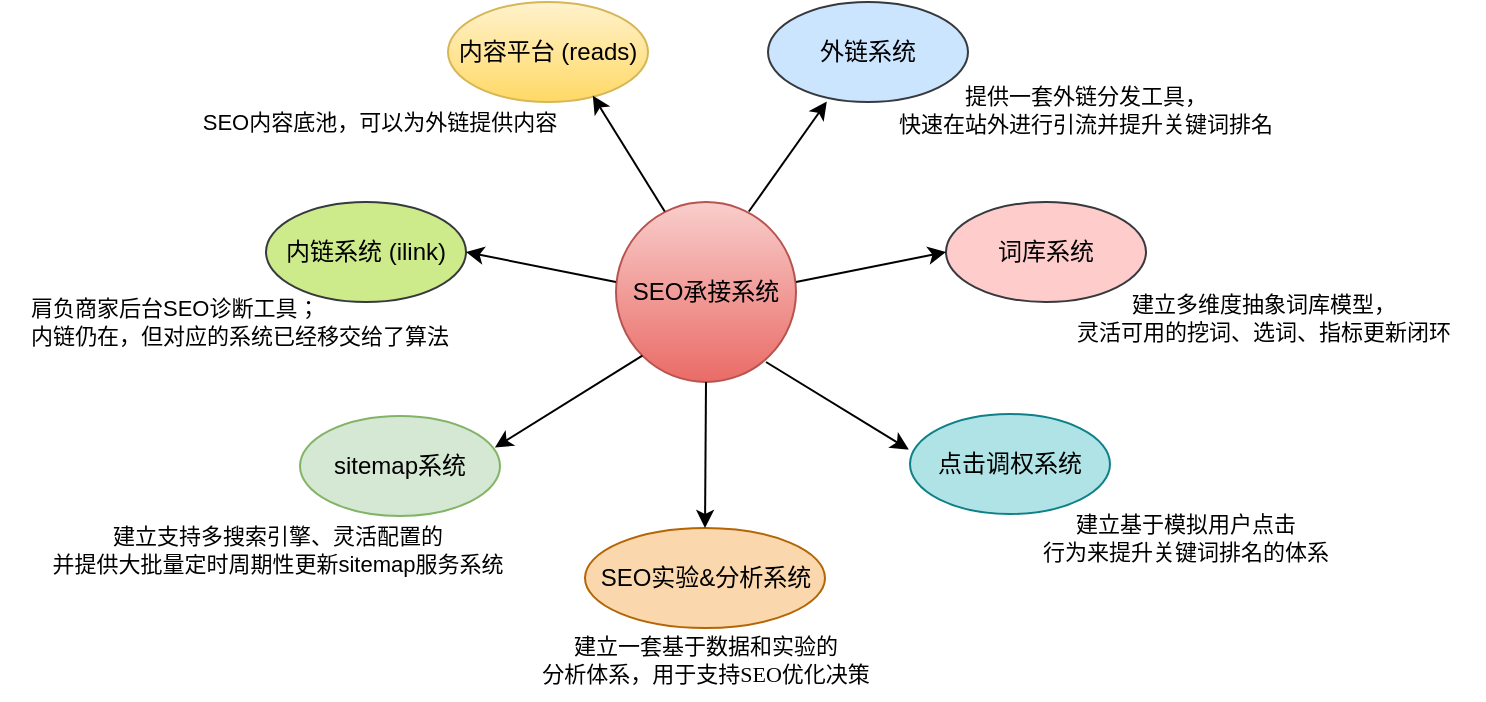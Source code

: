 <mxfile version="21.6.8" type="github">
  <diagram name="第 1 页" id="VjWUJtbHXDozwWTi7-DS">
    <mxGraphModel dx="871" dy="536" grid="1" gridSize="10" guides="1" tooltips="1" connect="1" arrows="1" fold="1" page="1" pageScale="1" pageWidth="827" pageHeight="1169" math="0" shadow="0">
      <root>
        <mxCell id="0" />
        <mxCell id="1" parent="0" />
        <mxCell id="M3oUh2K3aRKIxOvnGzWY-2" value="SEO承接系统" style="ellipse;whiteSpace=wrap;html=1;aspect=fixed;fillColor=#f8cecc;gradientColor=#ea6b66;strokeColor=#b85450;" vertex="1" parent="1">
          <mxGeometry x="355" y="280" width="90" height="90" as="geometry" />
        </mxCell>
        <mxCell id="M3oUh2K3aRKIxOvnGzWY-3" value="词库系统" style="ellipse;whiteSpace=wrap;html=1;fillColor=#ffcccc;strokeColor=#36393d;" vertex="1" parent="1">
          <mxGeometry x="520" y="280" width="100" height="50" as="geometry" />
        </mxCell>
        <mxCell id="M3oUh2K3aRKIxOvnGzWY-4" value="sitemap系统" style="ellipse;whiteSpace=wrap;html=1;fillColor=#d5e8d4;strokeColor=#82b366;" vertex="1" parent="1">
          <mxGeometry x="197" y="387" width="100" height="50" as="geometry" />
        </mxCell>
        <mxCell id="M3oUh2K3aRKIxOvnGzWY-5" value="内链系统 (ilink)" style="ellipse;whiteSpace=wrap;html=1;fillColor=#cdeb8b;strokeColor=#36393d;" vertex="1" parent="1">
          <mxGeometry x="180" y="280" width="100" height="50" as="geometry" />
        </mxCell>
        <mxCell id="M3oUh2K3aRKIxOvnGzWY-6" value="SEO实验&amp;amp;分析系统" style="ellipse;whiteSpace=wrap;html=1;fillColor=#fad7ac;strokeColor=#b46504;" vertex="1" parent="1">
          <mxGeometry x="339.5" y="443" width="120" height="50" as="geometry" />
        </mxCell>
        <mxCell id="M3oUh2K3aRKIxOvnGzWY-7" value="外链系统" style="ellipse;whiteSpace=wrap;html=1;fillColor=#cce5ff;strokeColor=#36393d;" vertex="1" parent="1">
          <mxGeometry x="431" y="180" width="100" height="50" as="geometry" />
        </mxCell>
        <mxCell id="M3oUh2K3aRKIxOvnGzWY-8" value="点击调权系统" style="ellipse;whiteSpace=wrap;html=1;fillColor=#b0e3e6;strokeColor=#0e8088;" vertex="1" parent="1">
          <mxGeometry x="502" y="386" width="100" height="50" as="geometry" />
        </mxCell>
        <mxCell id="M3oUh2K3aRKIxOvnGzWY-9" value="内容平台 (reads)" style="ellipse;whiteSpace=wrap;html=1;fillColor=#fff2cc;strokeColor=#d6b656;gradientColor=#ffd966;" vertex="1" parent="1">
          <mxGeometry x="271" y="180" width="100" height="50" as="geometry" />
        </mxCell>
        <mxCell id="M3oUh2K3aRKIxOvnGzWY-10" value="&lt;span style=&quot;text-align: right; background-color: initial; font-size: 11px;&quot;&gt;建立多维度抽象词库模型，&lt;/span&gt;&lt;br style=&quot;font-size: 11px;&quot;&gt;&lt;p style=&quot;line-height: 120%; margin-top: 0pt; margin-bottom: 0pt; text-align: right; direction: ltr; unicode-bidi: embed; word-break: normal; font-size: 11px;&quot;&gt;&lt;span style=&quot;font-size: 11px; background-color: initial;&quot;&gt;灵活可用的挖词、选词、指标更新闭环&lt;/span&gt;&lt;/p&gt;" style="text;html=1;strokeColor=none;fillColor=none;align=center;verticalAlign=middle;whiteSpace=wrap;rounded=0;fontSize=11;" vertex="1" parent="1">
          <mxGeometry x="569" y="318" width="220" height="40" as="geometry" />
        </mxCell>
        <mxCell id="M3oUh2K3aRKIxOvnGzWY-11" value="&lt;span style=&quot;font-size: 11px; text-align: left; background-color: initial;&quot;&gt;建立支持多搜索引擎、灵活配置的&lt;br&gt;并提供大批量定时周期性更新&lt;/span&gt;&lt;span style=&quot;font-size: 11px; text-align: left; background-color: initial; font-family: Arial;&quot;&gt;sitemap&lt;/span&gt;&lt;span style=&quot;font-size: 11px; text-align: left; background-color: initial; font-family: 微软雅黑;&quot;&gt;服务系统&lt;/span&gt;" style="text;html=1;strokeColor=none;fillColor=none;align=center;verticalAlign=middle;whiteSpace=wrap;rounded=0;fontSize=11;" vertex="1" parent="1">
          <mxGeometry x="56" y="434" width="260" height="40" as="geometry" />
        </mxCell>
        <mxCell id="M3oUh2K3aRKIxOvnGzWY-12" value="&lt;span style=&quot;text-align: left; background-color: initial; font-size: 11px;&quot;&gt;提供一套外链分发工具，&lt;br&gt;快速在站外进行引流并提升关键词排名&lt;/span&gt;" style="text;html=1;strokeColor=none;fillColor=none;align=center;verticalAlign=middle;whiteSpace=wrap;rounded=0;fontSize=11;" vertex="1" parent="1">
          <mxGeometry x="480" y="214" width="220" height="40" as="geometry" />
        </mxCell>
        <mxCell id="M3oUh2K3aRKIxOvnGzWY-13" value="&lt;div style=&quot;text-align: left; font-size: 11px;&quot;&gt;肩负商家后台SEO诊断工具；&lt;/div&gt;&lt;div style=&quot;text-align: left; font-size: 11px;&quot;&gt;内链仍在，但对应的系统已经移交给了算法&lt;/div&gt;" style="text;html=1;strokeColor=none;fillColor=none;align=center;verticalAlign=middle;whiteSpace=wrap;rounded=0;fontSize=11;" vertex="1" parent="1">
          <mxGeometry x="47" y="320" width="240" height="40" as="geometry" />
        </mxCell>
        <mxCell id="M3oUh2K3aRKIxOvnGzWY-14" value="&lt;span style=&quot;font-family: 微软雅黑; background-color: initial; font-size: 11px;&quot;&gt;建立基于模拟用户点击&lt;br&gt;行为来提升关键词排名的体系&lt;/span&gt;" style="text;html=1;strokeColor=none;fillColor=none;align=center;verticalAlign=middle;whiteSpace=wrap;rounded=0;fontSize=11;" vertex="1" parent="1">
          <mxGeometry x="555" y="428" width="170" height="40" as="geometry" />
        </mxCell>
        <mxCell id="M3oUh2K3aRKIxOvnGzWY-16" value="&lt;div style=&quot;font-size: 11px;&quot;&gt;&lt;font face=&quot;微软雅黑&quot; style=&quot;font-size: 11px;&quot;&gt;建立一套基于数据和实验的&lt;/font&gt;&lt;/div&gt;&lt;div style=&quot;font-size: 11px;&quot;&gt;&lt;font face=&quot;微软雅黑&quot; style=&quot;font-size: 11px;&quot;&gt;分析体系，用于支持SEO优化决策&lt;/font&gt;&lt;/div&gt;" style="text;html=1;strokeColor=none;fillColor=none;align=center;verticalAlign=middle;whiteSpace=wrap;rounded=0;fontSize=11;" vertex="1" parent="1">
          <mxGeometry x="305.75" y="489" width="187.5" height="40" as="geometry" />
        </mxCell>
        <mxCell id="M3oUh2K3aRKIxOvnGzWY-17" value="&lt;span style=&quot;text-align: left; background-color: initial; font-size: 11px;&quot;&gt;SEO内容底池，可以为外链提供内容&lt;/span&gt;" style="text;html=1;strokeColor=none;fillColor=none;align=center;verticalAlign=middle;whiteSpace=wrap;rounded=0;fontSize=11;" vertex="1" parent="1">
          <mxGeometry x="137" y="227" width="200" height="26" as="geometry" />
        </mxCell>
        <mxCell id="M3oUh2K3aRKIxOvnGzWY-20" value="" style="endArrow=classic;html=1;rounded=0;entryX=0.294;entryY=0.996;entryDx=0;entryDy=0;entryPerimeter=0;exitX=0.738;exitY=0.053;exitDx=0;exitDy=0;exitPerimeter=0;" edge="1" parent="1" source="M3oUh2K3aRKIxOvnGzWY-2" target="M3oUh2K3aRKIxOvnGzWY-7">
          <mxGeometry width="50" height="50" relative="1" as="geometry">
            <mxPoint x="420" y="280" as="sourcePoint" />
            <mxPoint x="470" y="230" as="targetPoint" />
          </mxGeometry>
        </mxCell>
        <mxCell id="M3oUh2K3aRKIxOvnGzWY-21" value="" style="endArrow=classic;html=1;rounded=0;entryX=0;entryY=0.5;entryDx=0;entryDy=0;exitX=0.738;exitY=0.053;exitDx=0;exitDy=0;exitPerimeter=0;" edge="1" parent="1" target="M3oUh2K3aRKIxOvnGzWY-3">
          <mxGeometry width="50" height="50" relative="1" as="geometry">
            <mxPoint x="445" y="320" as="sourcePoint" />
            <mxPoint x="483" y="255" as="targetPoint" />
          </mxGeometry>
        </mxCell>
        <mxCell id="M3oUh2K3aRKIxOvnGzWY-22" value="" style="endArrow=classic;html=1;rounded=0;entryX=1;entryY=0.5;entryDx=0;entryDy=0;exitX=0.738;exitY=0.053;exitDx=0;exitDy=0;exitPerimeter=0;" edge="1" parent="1" target="M3oUh2K3aRKIxOvnGzWY-5">
          <mxGeometry width="50" height="50" relative="1" as="geometry">
            <mxPoint x="355" y="320" as="sourcePoint" />
            <mxPoint x="393" y="255" as="targetPoint" />
          </mxGeometry>
        </mxCell>
        <mxCell id="M3oUh2K3aRKIxOvnGzWY-23" value="" style="endArrow=classic;html=1;rounded=0;entryX=0.724;entryY=0.936;entryDx=0;entryDy=0;exitX=0.271;exitY=0.053;exitDx=0;exitDy=0;exitPerimeter=0;entryPerimeter=0;" edge="1" parent="1" source="M3oUh2K3aRKIxOvnGzWY-2" target="M3oUh2K3aRKIxOvnGzWY-9">
          <mxGeometry width="50" height="50" relative="1" as="geometry">
            <mxPoint x="375" y="285" as="sourcePoint" />
            <mxPoint x="300" y="260" as="targetPoint" />
          </mxGeometry>
        </mxCell>
        <mxCell id="M3oUh2K3aRKIxOvnGzWY-24" value="" style="endArrow=classic;html=1;rounded=0;entryX=0.974;entryY=0.316;entryDx=0;entryDy=0;exitX=0;exitY=1;exitDx=0;exitDy=0;entryPerimeter=0;" edge="1" parent="1" source="M3oUh2K3aRKIxOvnGzWY-2" target="M3oUh2K3aRKIxOvnGzWY-4">
          <mxGeometry width="50" height="50" relative="1" as="geometry">
            <mxPoint x="387" y="410.5" as="sourcePoint" />
            <mxPoint x="312" y="385.5" as="targetPoint" />
          </mxGeometry>
        </mxCell>
        <mxCell id="M3oUh2K3aRKIxOvnGzWY-25" value="" style="endArrow=classic;html=1;rounded=0;entryX=-0.006;entryY=0.356;entryDx=0;entryDy=0;exitX=0;exitY=1;exitDx=0;exitDy=0;entryPerimeter=0;" edge="1" parent="1" target="M3oUh2K3aRKIxOvnGzWY-8">
          <mxGeometry width="50" height="50" relative="1" as="geometry">
            <mxPoint x="430" y="360" as="sourcePoint" />
            <mxPoint x="379" y="392" as="targetPoint" />
          </mxGeometry>
        </mxCell>
        <mxCell id="M3oUh2K3aRKIxOvnGzWY-26" value="" style="endArrow=classic;html=1;rounded=0;entryX=0.5;entryY=0;entryDx=0;entryDy=0;exitX=0;exitY=1;exitDx=0;exitDy=0;" edge="1" parent="1" target="M3oUh2K3aRKIxOvnGzWY-6">
          <mxGeometry width="50" height="50" relative="1" as="geometry">
            <mxPoint x="400" y="370" as="sourcePoint" />
            <mxPoint x="449" y="401" as="targetPoint" />
          </mxGeometry>
        </mxCell>
      </root>
    </mxGraphModel>
  </diagram>
</mxfile>
